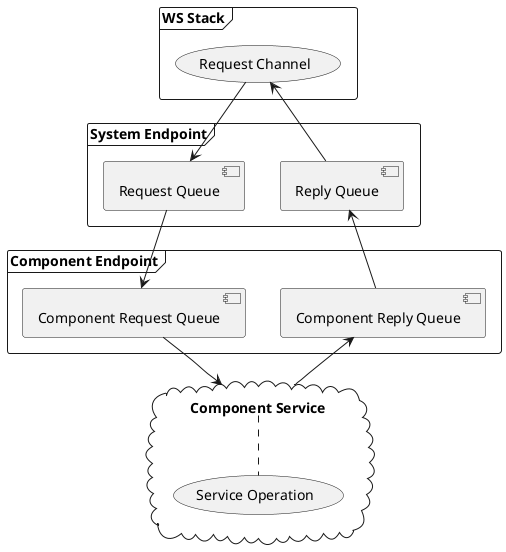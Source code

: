 @startuml
cloud "Component Service" {
  [Component Service] .down. (Service Operation) 
':type based invokation
}
frame "Component Endpoint" {
  [Component Request Queue] -down-> [Component Service]
  [Component Service] -up-> [Component Reply Queue]
}
frame "WS Stack" {
  (Request Channel) 
}
frame "System Endpoint" {
  [Request Queue] -down-> [Component Request Queue]
':type based message routing
  [Reply Queue] -up-> (Request Channel) 
  (Request Channel) -down-> [Request Queue] 
':submit response back to ws-stack
}
[Component Reply Queue] -up-> [Reply Queue]
@enduml